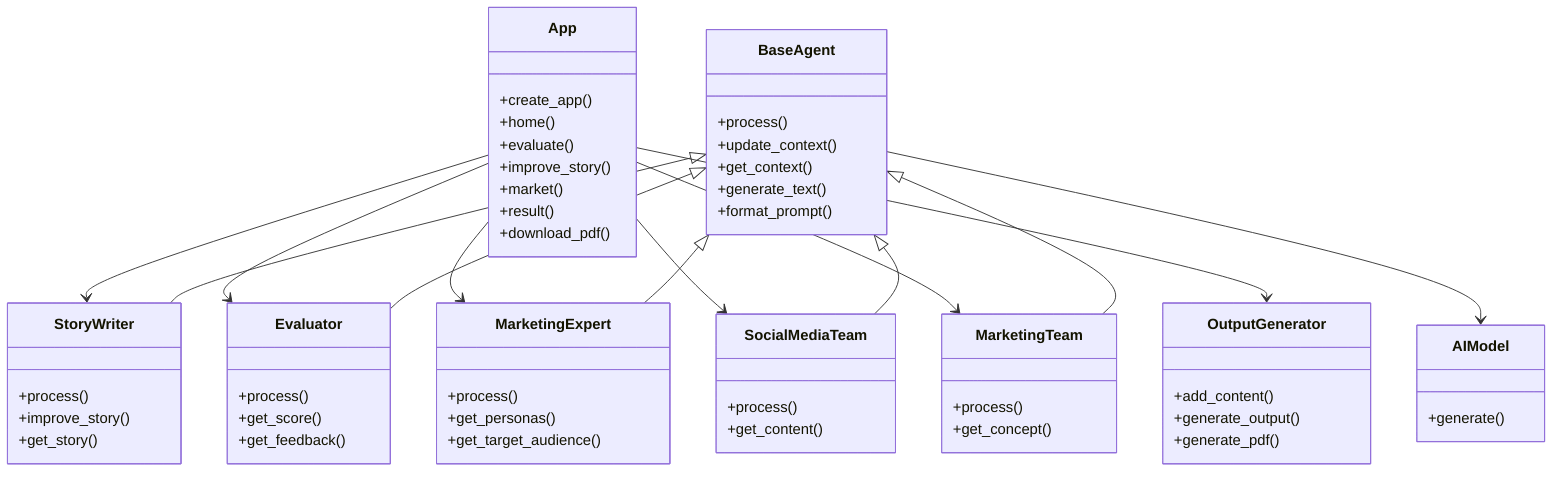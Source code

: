 classDiagram
    class App{
        +create_app()
        +home()
        +evaluate()
        +improve_story()
        +market()
        +result()
        +download_pdf()
    }
    class BaseAgent{
        +process()
        +update_context()
        +get_context()
        +generate_text()
        +format_prompt()
    }
    class StoryWriter{
        +process()
        +improve_story()
        +get_story()
    }
    class Evaluator{
        +process()
        +get_score()
        +get_feedback()
    }
    class MarketingExpert{
        +process()
        +get_personas()
        +get_target_audience()
    }
    class SocialMediaTeam{
        +process()
        +get_content()
    }
    class MarketingTeam{
        +process()
        +get_concept()
    }
    class AIModel{
        +generate()
    }
    class OutputGenerator{
        +add_content()
        +generate_output()
        +generate_pdf()
    }
    App --> StoryWriter
    App --> Evaluator
    App --> MarketingExpert
    App --> SocialMediaTeam
    App --> MarketingTeam
    App --> OutputGenerator
    BaseAgent <|-- StoryWriter
    BaseAgent <|-- Evaluator
    BaseAgent <|-- MarketingExpert
    BaseAgent <|-- SocialMediaTeam
    BaseAgent <|-- MarketingTeam
    BaseAgent --> AIModel